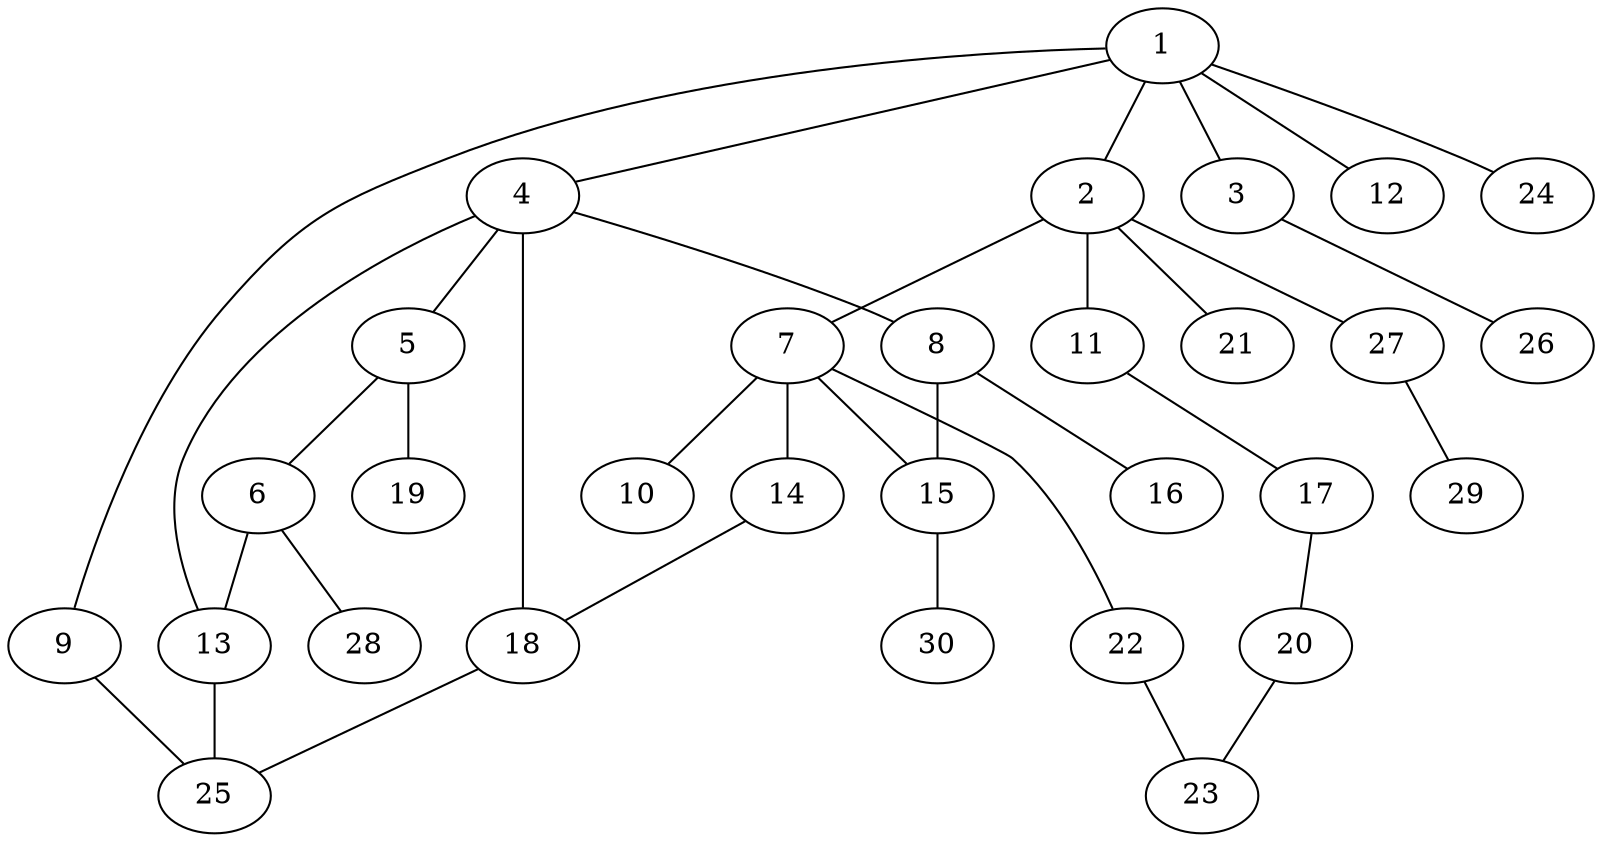 graph graphname {1--2
1--3
1--4
1--9
1--12
1--24
2--7
2--11
2--21
2--27
3--26
4--5
4--8
4--13
4--18
5--6
5--19
6--13
6--28
7--10
7--14
7--15
7--22
8--15
8--16
9--25
11--17
13--25
14--18
15--30
17--20
18--25
20--23
22--23
27--29
}